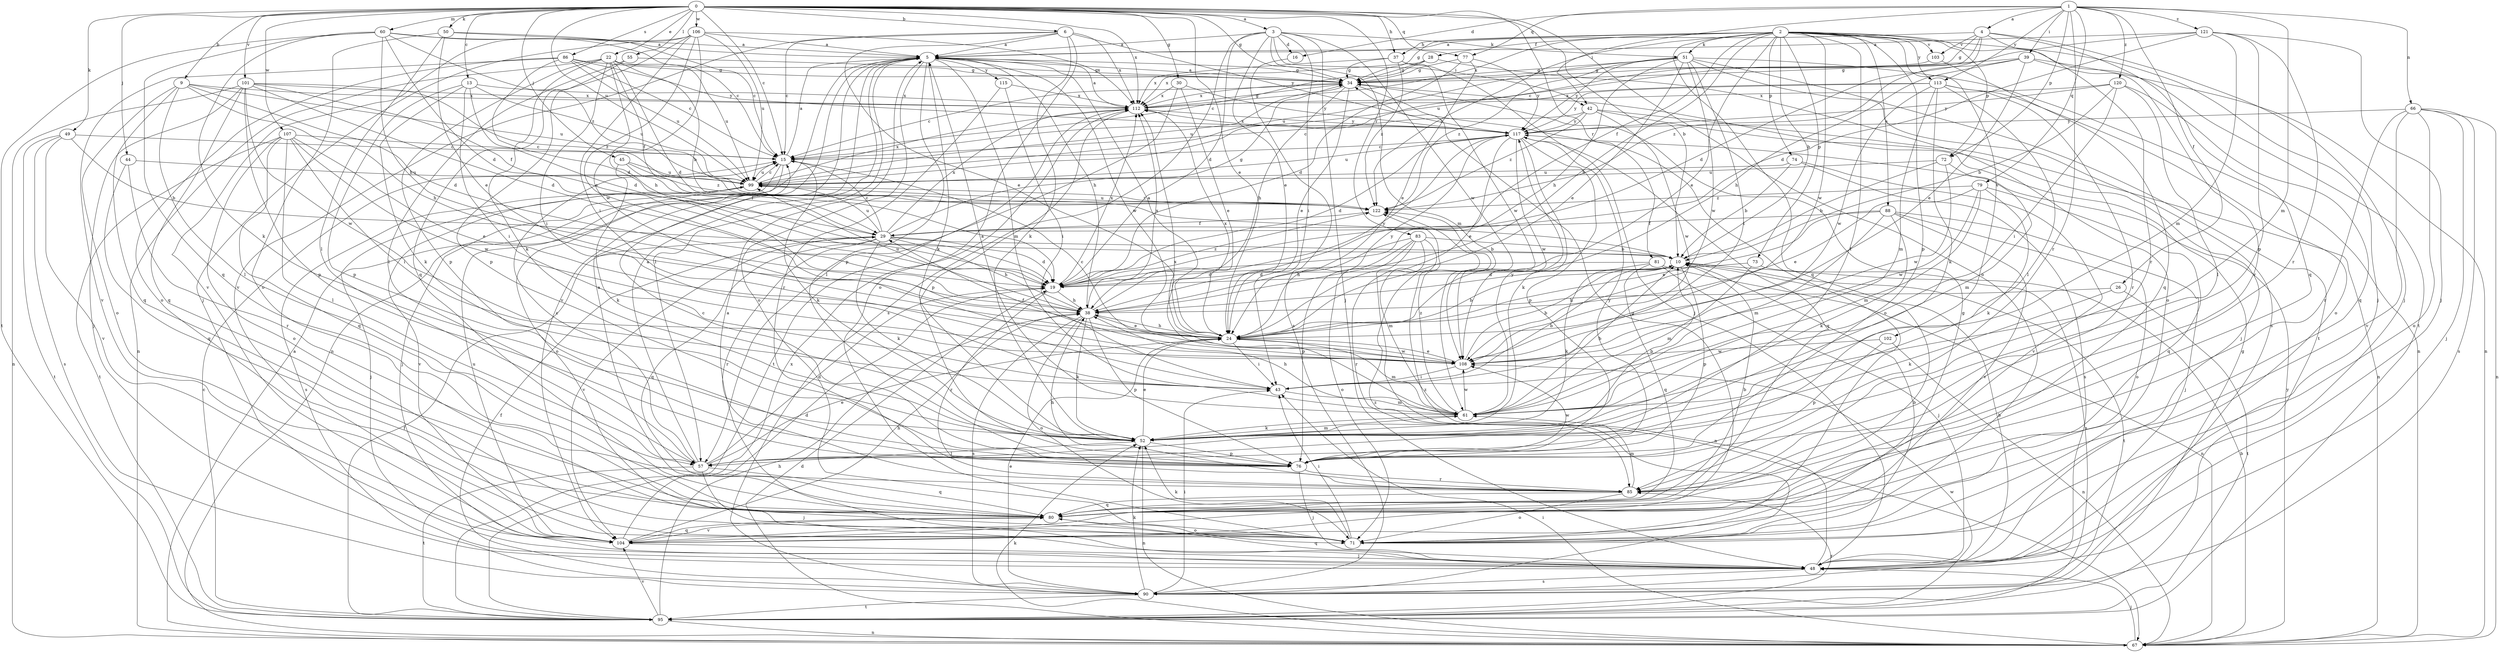 strict digraph  {
0;
1;
2;
3;
4;
5;
6;
9;
10;
13;
15;
16;
19;
22;
24;
26;
28;
29;
30;
34;
37;
38;
39;
42;
43;
44;
45;
48;
49;
50;
51;
52;
55;
57;
60;
61;
66;
67;
71;
72;
73;
74;
76;
77;
79;
80;
81;
83;
85;
86;
88;
90;
95;
99;
101;
102;
103;
104;
106;
107;
108;
112;
113;
115;
117;
120;
121;
122;
0 -> 3  [label=a];
0 -> 6  [label=b];
0 -> 9  [label=b];
0 -> 10  [label=b];
0 -> 13  [label=c];
0 -> 15  [label=c];
0 -> 22  [label=e];
0 -> 24  [label=e];
0 -> 30  [label=g];
0 -> 34  [label=g];
0 -> 37  [label=h];
0 -> 44  [label=j];
0 -> 45  [label=j];
0 -> 49  [label=k];
0 -> 50  [label=k];
0 -> 55  [label=l];
0 -> 60  [label=m];
0 -> 71  [label=o];
0 -> 77  [label=q];
0 -> 81  [label=r];
0 -> 83  [label=r];
0 -> 86  [label=s];
0 -> 99  [label=u];
0 -> 101  [label=v];
0 -> 106  [label=w];
0 -> 107  [label=w];
0 -> 112  [label=x];
1 -> 4  [label=a];
1 -> 16  [label=d];
1 -> 26  [label=f];
1 -> 39  [label=i];
1 -> 42  [label=i];
1 -> 61  [label=m];
1 -> 66  [label=n];
1 -> 72  [label=p];
1 -> 77  [label=q];
1 -> 79  [label=q];
1 -> 85  [label=r];
1 -> 113  [label=y];
1 -> 120  [label=z];
1 -> 121  [label=z];
2 -> 10  [label=b];
2 -> 24  [label=e];
2 -> 28  [label=f];
2 -> 29  [label=f];
2 -> 34  [label=g];
2 -> 37  [label=h];
2 -> 38  [label=h];
2 -> 48  [label=j];
2 -> 51  [label=k];
2 -> 57  [label=l];
2 -> 72  [label=p];
2 -> 73  [label=p];
2 -> 74  [label=p];
2 -> 76  [label=p];
2 -> 80  [label=q];
2 -> 88  [label=s];
2 -> 95  [label=t];
2 -> 102  [label=v];
2 -> 103  [label=v];
2 -> 108  [label=w];
2 -> 112  [label=x];
2 -> 113  [label=y];
2 -> 122  [label=z];
3 -> 5  [label=a];
3 -> 16  [label=d];
3 -> 19  [label=d];
3 -> 24  [label=e];
3 -> 42  [label=i];
3 -> 43  [label=i];
3 -> 48  [label=j];
3 -> 51  [label=k];
3 -> 61  [label=m];
3 -> 90  [label=s];
3 -> 108  [label=w];
4 -> 5  [label=a];
4 -> 19  [label=d];
4 -> 34  [label=g];
4 -> 48  [label=j];
4 -> 80  [label=q];
4 -> 85  [label=r];
4 -> 99  [label=u];
4 -> 103  [label=v];
5 -> 34  [label=g];
5 -> 38  [label=h];
5 -> 52  [label=k];
5 -> 57  [label=l];
5 -> 61  [label=m];
5 -> 67  [label=n];
5 -> 71  [label=o];
5 -> 76  [label=p];
5 -> 104  [label=v];
5 -> 108  [label=w];
5 -> 115  [label=y];
6 -> 5  [label=a];
6 -> 15  [label=c];
6 -> 24  [label=e];
6 -> 52  [label=k];
6 -> 71  [label=o];
6 -> 104  [label=v];
6 -> 112  [label=x];
6 -> 117  [label=y];
9 -> 19  [label=d];
9 -> 38  [label=h];
9 -> 57  [label=l];
9 -> 71  [label=o];
9 -> 80  [label=q];
9 -> 99  [label=u];
9 -> 112  [label=x];
10 -> 19  [label=d];
10 -> 76  [label=p];
10 -> 95  [label=t];
13 -> 19  [label=d];
13 -> 43  [label=i];
13 -> 52  [label=k];
13 -> 76  [label=p];
13 -> 99  [label=u];
13 -> 112  [label=x];
15 -> 5  [label=a];
15 -> 48  [label=j];
15 -> 52  [label=k];
15 -> 71  [label=o];
15 -> 99  [label=u];
16 -> 90  [label=s];
19 -> 38  [label=h];
19 -> 85  [label=r];
19 -> 112  [label=x];
19 -> 122  [label=z];
22 -> 10  [label=b];
22 -> 19  [label=d];
22 -> 29  [label=f];
22 -> 34  [label=g];
22 -> 38  [label=h];
22 -> 43  [label=i];
22 -> 52  [label=k];
22 -> 67  [label=n];
22 -> 76  [label=p];
22 -> 99  [label=u];
24 -> 5  [label=a];
24 -> 10  [label=b];
24 -> 38  [label=h];
24 -> 43  [label=i];
24 -> 61  [label=m];
24 -> 108  [label=w];
24 -> 112  [label=x];
24 -> 117  [label=y];
26 -> 38  [label=h];
26 -> 52  [label=k];
26 -> 95  [label=t];
28 -> 15  [label=c];
28 -> 34  [label=g];
28 -> 71  [label=o];
28 -> 112  [label=x];
29 -> 10  [label=b];
29 -> 15  [label=c];
29 -> 19  [label=d];
29 -> 34  [label=g];
29 -> 38  [label=h];
29 -> 52  [label=k];
29 -> 80  [label=q];
29 -> 85  [label=r];
29 -> 99  [label=u];
29 -> 104  [label=v];
29 -> 112  [label=x];
30 -> 24  [label=e];
30 -> 57  [label=l];
30 -> 112  [label=x];
30 -> 117  [label=y];
34 -> 5  [label=a];
34 -> 15  [label=c];
34 -> 24  [label=e];
34 -> 38  [label=h];
34 -> 71  [label=o];
34 -> 99  [label=u];
34 -> 112  [label=x];
37 -> 34  [label=g];
37 -> 48  [label=j];
37 -> 108  [label=w];
37 -> 112  [label=x];
37 -> 122  [label=z];
38 -> 24  [label=e];
38 -> 52  [label=k];
38 -> 71  [label=o];
38 -> 76  [label=p];
38 -> 90  [label=s];
38 -> 99  [label=u];
38 -> 112  [label=x];
38 -> 117  [label=y];
39 -> 24  [label=e];
39 -> 34  [label=g];
39 -> 38  [label=h];
39 -> 67  [label=n];
39 -> 85  [label=r];
39 -> 122  [label=z];
42 -> 15  [label=c];
42 -> 48  [label=j];
42 -> 67  [label=n];
42 -> 108  [label=w];
42 -> 117  [label=y];
42 -> 122  [label=z];
43 -> 10  [label=b];
43 -> 61  [label=m];
44 -> 80  [label=q];
44 -> 85  [label=r];
44 -> 99  [label=u];
45 -> 29  [label=f];
45 -> 52  [label=k];
45 -> 99  [label=u];
45 -> 122  [label=z];
48 -> 5  [label=a];
48 -> 10  [label=b];
48 -> 80  [label=q];
48 -> 90  [label=s];
48 -> 122  [label=z];
49 -> 10  [label=b];
49 -> 15  [label=c];
49 -> 90  [label=s];
49 -> 95  [label=t];
49 -> 104  [label=v];
50 -> 5  [label=a];
50 -> 15  [label=c];
50 -> 24  [label=e];
50 -> 57  [label=l];
50 -> 71  [label=o];
51 -> 24  [label=e];
51 -> 34  [label=g];
51 -> 38  [label=h];
51 -> 43  [label=i];
51 -> 67  [label=n];
51 -> 90  [label=s];
51 -> 95  [label=t];
51 -> 99  [label=u];
51 -> 108  [label=w];
51 -> 117  [label=y];
51 -> 122  [label=z];
52 -> 10  [label=b];
52 -> 24  [label=e];
52 -> 57  [label=l];
52 -> 61  [label=m];
52 -> 67  [label=n];
52 -> 76  [label=p];
55 -> 34  [label=g];
55 -> 57  [label=l];
55 -> 76  [label=p];
57 -> 5  [label=a];
57 -> 15  [label=c];
57 -> 19  [label=d];
57 -> 24  [label=e];
57 -> 48  [label=j];
57 -> 80  [label=q];
57 -> 95  [label=t];
60 -> 5  [label=a];
60 -> 15  [label=c];
60 -> 19  [label=d];
60 -> 38  [label=h];
60 -> 52  [label=k];
60 -> 80  [label=q];
60 -> 95  [label=t];
60 -> 122  [label=z];
61 -> 5  [label=a];
61 -> 10  [label=b];
61 -> 38  [label=h];
61 -> 52  [label=k];
61 -> 108  [label=w];
61 -> 112  [label=x];
61 -> 117  [label=y];
61 -> 122  [label=z];
66 -> 48  [label=j];
66 -> 67  [label=n];
66 -> 71  [label=o];
66 -> 85  [label=r];
66 -> 90  [label=s];
66 -> 104  [label=v];
66 -> 117  [label=y];
67 -> 5  [label=a];
67 -> 10  [label=b];
67 -> 19  [label=d];
67 -> 43  [label=i];
67 -> 48  [label=j];
67 -> 52  [label=k];
67 -> 117  [label=y];
71 -> 10  [label=b];
71 -> 34  [label=g];
71 -> 43  [label=i];
71 -> 52  [label=k];
72 -> 10  [label=b];
72 -> 61  [label=m];
72 -> 99  [label=u];
72 -> 108  [label=w];
73 -> 19  [label=d];
73 -> 61  [label=m];
73 -> 90  [label=s];
74 -> 10  [label=b];
74 -> 90  [label=s];
74 -> 99  [label=u];
74 -> 104  [label=v];
76 -> 15  [label=c];
76 -> 48  [label=j];
76 -> 85  [label=r];
76 -> 108  [label=w];
76 -> 117  [label=y];
77 -> 19  [label=d];
77 -> 24  [label=e];
77 -> 34  [label=g];
77 -> 117  [label=y];
79 -> 24  [label=e];
79 -> 52  [label=k];
79 -> 61  [label=m];
79 -> 80  [label=q];
79 -> 108  [label=w];
79 -> 122  [label=z];
80 -> 5  [label=a];
80 -> 10  [label=b];
80 -> 71  [label=o];
80 -> 104  [label=v];
81 -> 19  [label=d];
81 -> 48  [label=j];
81 -> 52  [label=k];
81 -> 67  [label=n];
81 -> 80  [label=q];
83 -> 10  [label=b];
83 -> 38  [label=h];
83 -> 61  [label=m];
83 -> 67  [label=n];
83 -> 71  [label=o];
83 -> 76  [label=p];
83 -> 85  [label=r];
85 -> 38  [label=h];
85 -> 61  [label=m];
85 -> 71  [label=o];
85 -> 80  [label=q];
86 -> 15  [label=c];
86 -> 19  [label=d];
86 -> 34  [label=g];
86 -> 71  [label=o];
86 -> 99  [label=u];
86 -> 104  [label=v];
86 -> 117  [label=y];
88 -> 24  [label=e];
88 -> 29  [label=f];
88 -> 48  [label=j];
88 -> 52  [label=k];
88 -> 61  [label=m];
88 -> 71  [label=o];
88 -> 104  [label=v];
90 -> 24  [label=e];
90 -> 29  [label=f];
90 -> 43  [label=i];
90 -> 52  [label=k];
90 -> 95  [label=t];
90 -> 122  [label=z];
95 -> 15  [label=c];
95 -> 29  [label=f];
95 -> 34  [label=g];
95 -> 38  [label=h];
95 -> 67  [label=n];
95 -> 85  [label=r];
95 -> 104  [label=v];
95 -> 108  [label=w];
95 -> 112  [label=x];
99 -> 15  [label=c];
99 -> 48  [label=j];
99 -> 90  [label=s];
99 -> 104  [label=v];
99 -> 112  [label=x];
99 -> 122  [label=z];
101 -> 19  [label=d];
101 -> 29  [label=f];
101 -> 48  [label=j];
101 -> 67  [label=n];
101 -> 76  [label=p];
101 -> 80  [label=q];
101 -> 108  [label=w];
101 -> 112  [label=x];
101 -> 122  [label=z];
102 -> 67  [label=n];
102 -> 76  [label=p];
102 -> 108  [label=w];
103 -> 34  [label=g];
103 -> 80  [label=q];
104 -> 19  [label=d];
104 -> 34  [label=g];
104 -> 38  [label=h];
104 -> 48  [label=j];
104 -> 80  [label=q];
104 -> 99  [label=u];
106 -> 5  [label=a];
106 -> 24  [label=e];
106 -> 43  [label=i];
106 -> 48  [label=j];
106 -> 80  [label=q];
106 -> 99  [label=u];
106 -> 104  [label=v];
106 -> 108  [label=w];
106 -> 112  [label=x];
107 -> 15  [label=c];
107 -> 24  [label=e];
107 -> 43  [label=i];
107 -> 57  [label=l];
107 -> 71  [label=o];
107 -> 80  [label=q];
107 -> 95  [label=t];
107 -> 108  [label=w];
108 -> 10  [label=b];
108 -> 15  [label=c];
108 -> 24  [label=e];
108 -> 29  [label=f];
108 -> 43  [label=i];
112 -> 5  [label=a];
112 -> 34  [label=g];
112 -> 76  [label=p];
112 -> 95  [label=t];
112 -> 117  [label=y];
113 -> 52  [label=k];
113 -> 57  [label=l];
113 -> 61  [label=m];
113 -> 71  [label=o];
113 -> 85  [label=r];
113 -> 108  [label=w];
113 -> 112  [label=x];
113 -> 117  [label=y];
115 -> 43  [label=i];
115 -> 85  [label=r];
115 -> 112  [label=x];
117 -> 15  [label=c];
117 -> 19  [label=d];
117 -> 24  [label=e];
117 -> 52  [label=k];
117 -> 76  [label=p];
117 -> 80  [label=q];
117 -> 99  [label=u];
117 -> 108  [label=w];
117 -> 112  [label=x];
120 -> 10  [label=b];
120 -> 43  [label=i];
120 -> 57  [label=l];
120 -> 80  [label=q];
120 -> 112  [label=x];
120 -> 117  [label=y];
121 -> 5  [label=a];
121 -> 15  [label=c];
121 -> 19  [label=d];
121 -> 48  [label=j];
121 -> 61  [label=m];
121 -> 76  [label=p];
121 -> 85  [label=r];
122 -> 29  [label=f];
122 -> 99  [label=u];
}
